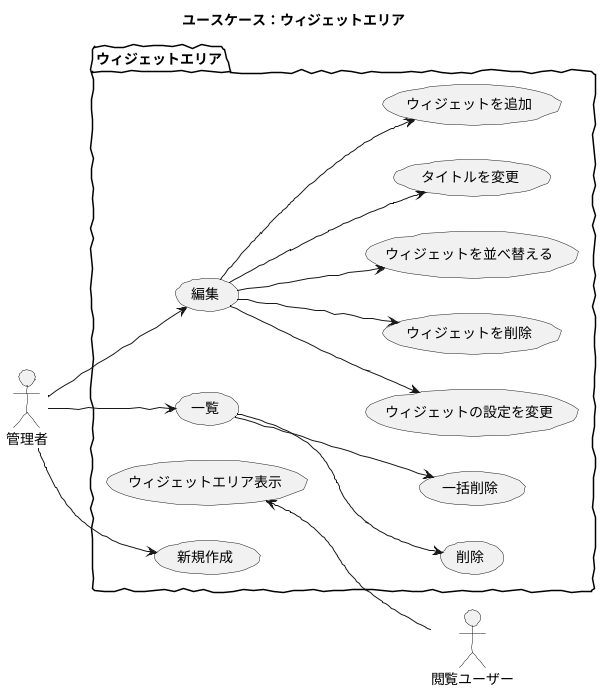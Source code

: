 @startuml

skinparam handwritten true
skinparam backgroundColor white

title ユースケース：ウィジェットエリア

actor 管理者
actor 閲覧ユーザー

package ウィジェットエリア {
	left to right direction
	閲覧ユーザー -up-> (ウィジェットエリア表示)
	管理者 -down-> (一覧)
	(一覧) -down-> (削除)
	(一覧) -down-> (一括削除)
	管理者 -down-> (新規作成)
	管理者 -down-> (編集)
	(編集) -down-> (タイトルを変更)
	(編集) -down-> (ウィジェットを追加)
	(編集) -down-> (ウィジェットの設定を変更)
	(編集) -down-> (ウィジェットを削除)
	(編集) -down-> (ウィジェットを並べ替える)
}

@enduml
